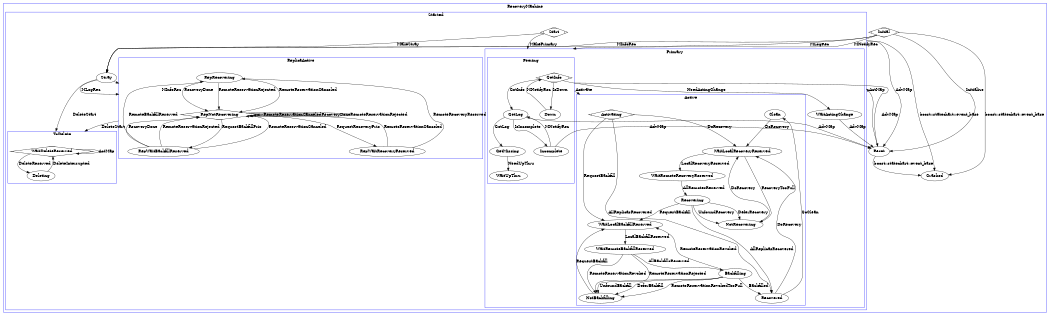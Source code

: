 digraph G {
	size="7,7"
	compound=true;
	subgraph cluster0 {
		label = "RecoveryMachine";
		color = "blue";
		Crashed;
		Initial[shape=Mdiamond];
		Reset;
		subgraph cluster1 {
			label = "Started";
			color = "blue";
			Start[shape=Mdiamond];
			subgraph cluster2 {
				label = "Primary";
				color = "blue";
				WaitActingChange;
				subgraph cluster3 {
					label = "Peering";
					color = "blue";
					GetInfo[shape=Mdiamond];
					GetLog;
					GetMissing;
					WaitUpThru;
					Down;
					Incomplete;
				}
				subgraph cluster4 {
					label = "Active";
					color = "blue";
					Clean;
					Recovered;
					Backfilling;
					WaitRemoteBackfillReserved;
					WaitLocalBackfillReserved;
					NotBackfilling;
					NotRecovering;
					Recovering;
					WaitRemoteRecoveryReserved;
					WaitLocalRecoveryReserved;
					Activating[shape=Mdiamond];
				}
			}
			subgraph cluster5 {
				label = "ReplicaActive";
				color = "blue";
				RepRecovering;
				RepWaitBackfillReserved;
				RepWaitRecoveryReserved;
				RepNotRecovering[shape=Mdiamond];
			}
			Stray;
			subgraph cluster6 {
				label = "ToDelete";
				color = "blue";
				WaitDeleteReserved[shape=Mdiamond];
				Deleting;
			}
		}
	}
GetInfo -> WaitActingChange [label="NeedActingChange",ltail=cluster2,];
RepRecovering -> RepNotRecovering [label="RemoteReservationCanceled",];
RepNotRecovering -> RepNotRecovering [label="RemoteReservationCanceled",];
RepWaitRecoveryReserved -> RepNotRecovering [label="RemoteReservationCanceled",];
RepWaitBackfillReserved -> RepNotRecovering [label="RemoteReservationCanceled",];
Clean -> WaitLocalRecoveryReserved [label="DoRecovery",];
Recovered -> WaitLocalRecoveryReserved [label="DoRecovery",];
NotRecovering -> WaitLocalRecoveryReserved [label="DoRecovery",];
Activating -> WaitLocalRecoveryReserved [label="DoRecovery",];
Recovered -> Clean [label="GoClean",];
Start -> GetInfo [label="MakePrimary",lhead=cluster2,];
Initial -> Crashed [label="boost::statechart::event_base",];
Reset -> Crashed [label="boost::statechart::event_base",];
Start -> Crashed [label="boost::statechart::event_base",ltail=cluster1,];
GetLog -> GetMissing [label="GotLog",];
Initial -> GetInfo [label="MNotifyRec",lhead=cluster2,];
Down -> GetInfo [label="MNotifyRec",];
Incomplete -> GetLog [label="MNotifyRec",];
Initial -> Stray [label="MLogRec",];
Stray -> RepNotRecovering [label="MLogRec",lhead=cluster5,];
Recovering -> NotRecovering [label="DeferRecovery",];
Activating -> Recovered [label="AllReplicasRecovered",];
Recovering -> Recovered [label="AllReplicasRecovered",];
Recovering -> NotRecovering [label="UnfoundRecovery",];
RepNotRecovering -> RepWaitRecoveryReserved [label="RequestRecoveryPrio",];
WaitRemoteRecoveryReserved -> Recovering [label="AllRemotesReserved",];
Initial -> Reset [label="Initialize",];
Backfilling -> NotBackfilling [label="RemoteReservationRevokedTooFull",];
Backfilling -> NotBackfilling [label="UnfoundBackfill",];
Deleting -> WaitDeleteReserved [label="DeleteInterrupted",];
NotBackfilling -> WaitLocalBackfillReserved [label="RequestBackfill",];
Activating -> WaitLocalBackfillReserved [label="RequestBackfill",];
Recovering -> WaitLocalBackfillReserved [label="RequestBackfill",];
Reset -> Start [label="ActMap",lhead=cluster1,];
WaitDeleteReserved -> WaitDeleteReserved [label="ActMap",ltail=cluster6,lhead=cluster6,];
GetMissing -> WaitUpThru [label="NeedUpThru",];
RepWaitRecoveryReserved -> RepRecovering [label="RemoteRecoveryReserved",];
WaitLocalRecoveryReserved -> WaitRemoteRecoveryReserved [label="LocalRecoveryReserved",];
RepNotRecovering -> RepWaitBackfillReserved [label="RequestBackfillPrio",];
WaitRemoteBackfillReserved -> Backfilling [label="AllBackfillsReserved",];
Backfilling -> Recovered [label="Backfilled",];
Backfilling -> NotBackfilling [label="DeferBackfill",];
RepNotRecovering -> WaitDeleteReserved [label="DeleteStart",ltail=cluster5,lhead=cluster6,];
Stray -> WaitDeleteReserved [label="DeleteStart",lhead=cluster6,];
Initial -> Stray [label="MInfoRec",];
Stray -> RepNotRecovering [label="MInfoRec",lhead=cluster5,];
GetInfo -> Down [label="IsDown",];
RepRecovering -> RepNotRecovering [label="RecoveryDone",];
RepNotRecovering -> RepNotRecovering [label="RecoveryDone",];
RepWaitBackfillReserved -> RepNotRecovering [label="RecoveryDone",];
RepRecovering -> RepNotRecovering [label="RemoteReservationRejected",];
RepNotRecovering -> RepNotRecovering [label="RemoteReservationRejected",];
WaitRemoteBackfillReserved -> NotBackfilling [label="RemoteReservationRejected",];
RepWaitBackfillReserved -> RepNotRecovering [label="RemoteReservationRejected",];
GetLog -> Incomplete [label="IsIncomplete",];
WaitLocalBackfillReserved -> WaitRemoteBackfillReserved [label="LocalBackfillReserved",];
GetInfo -> Activating [label="Activate",ltail=cluster3,lhead=cluster4,];
WaitLocalRecoveryReserved -> NotRecovering [label="RecoveryTooFull",];
GetInfo -> GetLog [label="GotInfo",];
Start -> Reset [label="AdvMap",ltail=cluster1,];
GetInfo -> Reset [label="AdvMap",ltail=cluster3,];
GetLog -> Reset [label="AdvMap",];
WaitActingChange -> Reset [label="AdvMap",];
Incomplete -> Reset [label="AdvMap",];
RepWaitBackfillReserved -> RepRecovering [label="RemoteBackfillReserved",];
Start -> Stray [label="MakeStray",];
WaitDeleteReserved -> Deleting [label="DeleteReserved",];
Backfilling -> WaitLocalBackfillReserved [label="RemoteReservationRevoked",];
WaitRemoteBackfillReserved -> NotBackfilling [label="RemoteReservationRevoked",];
}
